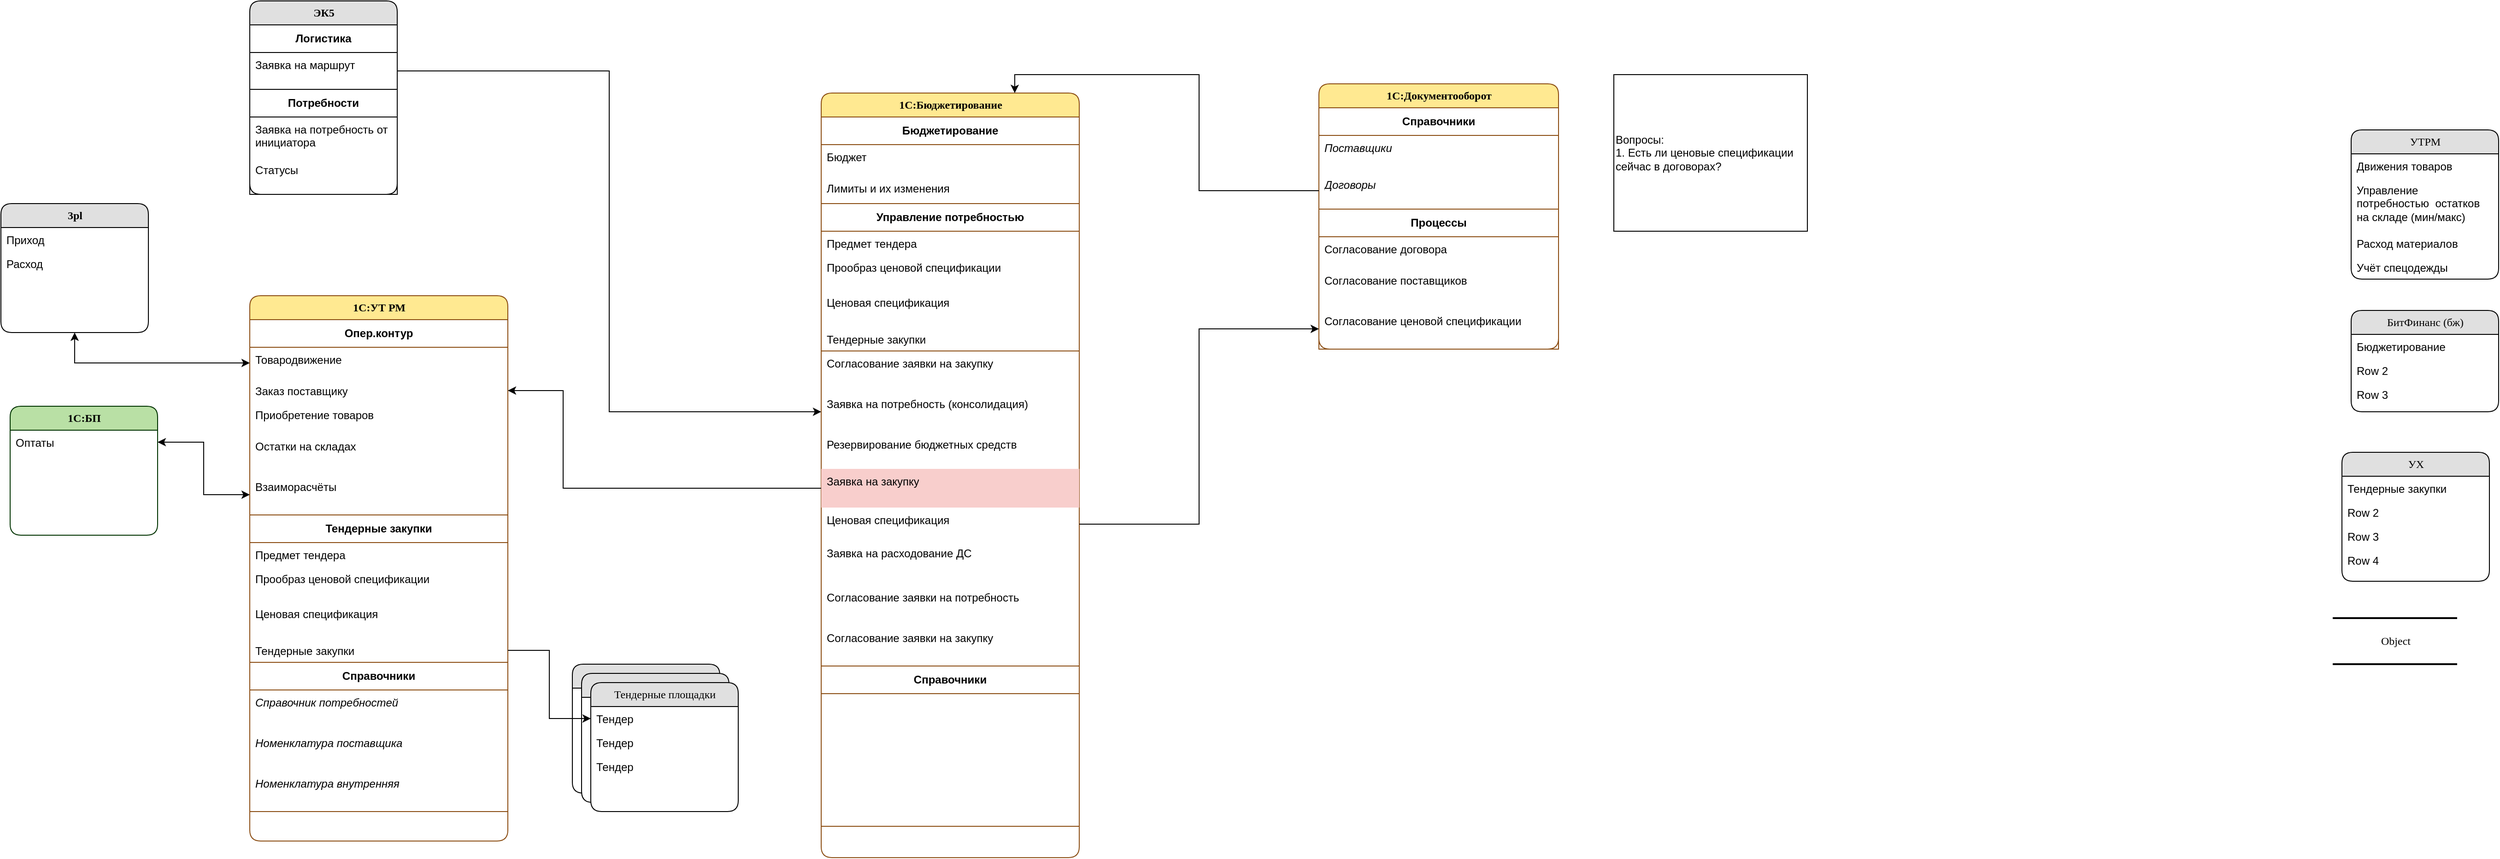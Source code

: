 <mxfile version="22.1.11" type="github">
  <diagram name="Page-1" id="5d7acffa-a066-3a61-03fe-96351882024d">
    <mxGraphModel dx="3193" dy="1829" grid="1" gridSize="10" guides="1" tooltips="1" connect="1" arrows="1" fold="1" page="1" pageScale="1" pageWidth="1100" pageHeight="850" background="#ffffff" math="0" shadow="0">
      <root>
        <mxCell id="0" />
        <mxCell id="1" parent="0" />
        <mxCell id="2debaab0fafb2da2-10" value="Object" style="html=1;rounded=0;shadow=0;comic=0;labelBackgroundColor=none;strokeWidth=2;fontFamily=Verdana;fontSize=12;align=center;shape=mxgraph.ios7ui.horLines;" parent="1" vertex="1">
          <mxGeometry x="2230" y="600" width="135" height="50" as="geometry" />
        </mxCell>
        <mxCell id="21ea969265ad0168-6" value="УТРМ" style="swimlane;html=1;fontStyle=0;childLayout=stackLayout;horizontal=1;startSize=26;fillColor=#e0e0e0;horizontalStack=0;resizeParent=1;resizeLast=0;collapsible=1;marginBottom=0;swimlaneFillColor=#ffffff;align=center;rounded=1;shadow=0;comic=0;labelBackgroundColor=none;strokeWidth=1;fontFamily=Verdana;fontSize=12" parent="1" vertex="1">
          <mxGeometry x="2250" y="70" width="160" height="162" as="geometry" />
        </mxCell>
        <mxCell id="21ea969265ad0168-7" value="Движения товаров" style="text;html=1;strokeColor=none;fillColor=none;spacingLeft=4;spacingRight=4;whiteSpace=wrap;overflow=hidden;rotatable=0;points=[[0,0.5],[1,0.5]];portConstraint=eastwest;" parent="21ea969265ad0168-6" vertex="1">
          <mxGeometry y="26" width="160" height="26" as="geometry" />
        </mxCell>
        <mxCell id="21ea969265ad0168-8" value="Управление потребностью&amp;nbsp; остатков на складе (мин/макс)" style="text;html=1;strokeColor=none;fillColor=none;spacingLeft=4;spacingRight=4;whiteSpace=wrap;overflow=hidden;rotatable=0;points=[[0,0.5],[1,0.5]];portConstraint=eastwest;" parent="21ea969265ad0168-6" vertex="1">
          <mxGeometry y="52" width="160" height="58" as="geometry" />
        </mxCell>
        <mxCell id="21ea969265ad0168-9" value="Расход материалов" style="text;html=1;strokeColor=none;fillColor=none;spacingLeft=4;spacingRight=4;whiteSpace=wrap;overflow=hidden;rotatable=0;points=[[0,0.5],[1,0.5]];portConstraint=eastwest;" parent="21ea969265ad0168-6" vertex="1">
          <mxGeometry y="110" width="160" height="26" as="geometry" />
        </mxCell>
        <mxCell id="-Be9Nho__Xy84-P588cp-5" value="Учёт спецодежды" style="text;html=1;strokeColor=none;fillColor=none;spacingLeft=4;spacingRight=4;whiteSpace=wrap;overflow=hidden;rotatable=0;points=[[0,0.5],[1,0.5]];portConstraint=eastwest;" vertex="1" parent="21ea969265ad0168-6">
          <mxGeometry y="136" width="160" height="26" as="geometry" />
        </mxCell>
        <mxCell id="21ea969265ad0168-14" value="БитФинанс (бж)" style="swimlane;html=1;fontStyle=0;childLayout=stackLayout;horizontal=1;startSize=26;fillColor=#e0e0e0;horizontalStack=0;resizeParent=1;resizeLast=0;collapsible=1;marginBottom=0;swimlaneFillColor=#ffffff;align=center;rounded=1;shadow=0;comic=0;labelBackgroundColor=none;strokeWidth=1;fontFamily=Verdana;fontSize=12" parent="1" vertex="1">
          <mxGeometry x="2250" y="266" width="160" height="110" as="geometry" />
        </mxCell>
        <mxCell id="21ea969265ad0168-15" value="Бюджетирование" style="text;html=1;strokeColor=none;fillColor=none;spacingLeft=4;spacingRight=4;whiteSpace=wrap;overflow=hidden;rotatable=0;points=[[0,0.5],[1,0.5]];portConstraint=eastwest;" parent="21ea969265ad0168-14" vertex="1">
          <mxGeometry y="26" width="160" height="26" as="geometry" />
        </mxCell>
        <mxCell id="21ea969265ad0168-16" value="Row 2" style="text;html=1;strokeColor=none;fillColor=none;spacingLeft=4;spacingRight=4;whiteSpace=wrap;overflow=hidden;rotatable=0;points=[[0,0.5],[1,0.5]];portConstraint=eastwest;" parent="21ea969265ad0168-14" vertex="1">
          <mxGeometry y="52" width="160" height="26" as="geometry" />
        </mxCell>
        <mxCell id="21ea969265ad0168-17" value="Row 3" style="text;html=1;strokeColor=none;fillColor=none;spacingLeft=4;spacingRight=4;whiteSpace=wrap;overflow=hidden;rotatable=0;points=[[0,0.5],[1,0.5]];portConstraint=eastwest;" parent="21ea969265ad0168-14" vertex="1">
          <mxGeometry y="78" width="160" height="26" as="geometry" />
        </mxCell>
        <mxCell id="21ea969265ad0168-18" value="УХ" style="swimlane;html=1;fontStyle=0;childLayout=stackLayout;horizontal=1;startSize=26;fillColor=#e0e0e0;horizontalStack=0;resizeParent=1;resizeLast=0;collapsible=1;marginBottom=0;swimlaneFillColor=#ffffff;align=center;rounded=1;shadow=0;comic=0;labelBackgroundColor=none;strokeWidth=1;fontFamily=Verdana;fontSize=12" parent="1" vertex="1">
          <mxGeometry x="2240" y="420" width="160" height="140" as="geometry" />
        </mxCell>
        <mxCell id="21ea969265ad0168-19" value="Тендерные закупки" style="text;html=1;strokeColor=none;fillColor=none;spacingLeft=4;spacingRight=4;whiteSpace=wrap;overflow=hidden;rotatable=0;points=[[0,0.5],[1,0.5]];portConstraint=eastwest;" parent="21ea969265ad0168-18" vertex="1">
          <mxGeometry y="26" width="160" height="26" as="geometry" />
        </mxCell>
        <mxCell id="21ea969265ad0168-20" value="Row 2" style="text;html=1;strokeColor=none;fillColor=none;spacingLeft=4;spacingRight=4;whiteSpace=wrap;overflow=hidden;rotatable=0;points=[[0,0.5],[1,0.5]];portConstraint=eastwest;" parent="21ea969265ad0168-18" vertex="1">
          <mxGeometry y="52" width="160" height="26" as="geometry" />
        </mxCell>
        <mxCell id="21ea969265ad0168-51" value="Row 3" style="text;html=1;strokeColor=none;fillColor=none;spacingLeft=4;spacingRight=4;whiteSpace=wrap;overflow=hidden;rotatable=0;points=[[0,0.5],[1,0.5]];portConstraint=eastwest;" parent="21ea969265ad0168-18" vertex="1">
          <mxGeometry y="78" width="160" height="26" as="geometry" />
        </mxCell>
        <mxCell id="21ea969265ad0168-21" value="Row 4" style="text;html=1;strokeColor=none;fillColor=none;spacingLeft=4;spacingRight=4;whiteSpace=wrap;overflow=hidden;rotatable=0;points=[[0,0.5],[1,0.5]];portConstraint=eastwest;" parent="21ea969265ad0168-18" vertex="1">
          <mxGeometry y="104" width="160" height="26" as="geometry" />
        </mxCell>
        <mxCell id="-Be9Nho__Xy84-P588cp-6" value="1С:УТ РМ" style="swimlane;html=1;fontStyle=1;childLayout=stackLayout;horizontal=1;startSize=26;fillColor=#FFE991;horizontalStack=0;resizeParent=1;resizeLast=0;collapsible=1;marginBottom=0;swimlaneFillColor=#ffffff;align=center;rounded=1;shadow=0;comic=0;labelBackgroundColor=none;strokeWidth=1;fontFamily=Verdana;fontSize=12;strokeColor=#8B4D13;" vertex="1" parent="1">
          <mxGeometry x="-30" y="250" width="280" height="592" as="geometry" />
        </mxCell>
        <mxCell id="-Be9Nho__Xy84-P588cp-121" value="Опер.контур" style="swimlane;fontStyle=1;childLayout=stackLayout;horizontal=1;startSize=30;horizontalStack=0;resizeParent=1;resizeParentMax=0;resizeLast=0;collapsible=1;marginBottom=0;whiteSpace=wrap;html=1;strokeColor=#8B4D13;" vertex="1" parent="-Be9Nho__Xy84-P588cp-6">
          <mxGeometry y="26" width="280" height="212" as="geometry" />
        </mxCell>
        <mxCell id="-Be9Nho__Xy84-P588cp-94" value="Товародвижение" style="text;html=1;strokeColor=none;fillColor=none;spacingLeft=4;spacingRight=4;whiteSpace=wrap;overflow=hidden;rotatable=0;points=[[0,0.5],[1,0.5]];portConstraint=eastwest;" vertex="1" parent="-Be9Nho__Xy84-P588cp-121">
          <mxGeometry y="30" width="280" height="34" as="geometry" />
        </mxCell>
        <mxCell id="-Be9Nho__Xy84-P588cp-7" value="Заказ поставщику" style="text;html=1;strokeColor=none;fillColor=none;spacingLeft=4;spacingRight=4;whiteSpace=wrap;overflow=hidden;rotatable=0;points=[[0,0.5],[1,0.5]];portConstraint=eastwest;" vertex="1" parent="-Be9Nho__Xy84-P588cp-121">
          <mxGeometry y="64" width="280" height="26" as="geometry" />
        </mxCell>
        <mxCell id="-Be9Nho__Xy84-P588cp-9" value="Приобретение товаров" style="text;html=1;strokeColor=none;fillColor=none;spacingLeft=4;spacingRight=4;whiteSpace=wrap;overflow=hidden;rotatable=0;points=[[0,0.5],[1,0.5]];portConstraint=eastwest;" vertex="1" parent="-Be9Nho__Xy84-P588cp-121">
          <mxGeometry y="90" width="280" height="34" as="geometry" />
        </mxCell>
        <mxCell id="-Be9Nho__Xy84-P588cp-50" value="Остатки на складах" style="text;html=1;strokeColor=none;fillColor=none;spacingLeft=4;spacingRight=4;whiteSpace=wrap;overflow=hidden;rotatable=0;points=[[0,0.5],[1,0.5]];portConstraint=eastwest;" vertex="1" parent="-Be9Nho__Xy84-P588cp-121">
          <mxGeometry y="124" width="280" height="44" as="geometry" />
        </mxCell>
        <mxCell id="-Be9Nho__Xy84-P588cp-92" value="Взаиморасчёты" style="text;html=1;strokeColor=none;fillColor=none;spacingLeft=4;spacingRight=4;whiteSpace=wrap;overflow=hidden;rotatable=0;points=[[0,0.5],[1,0.5]];portConstraint=eastwest;" vertex="1" parent="-Be9Nho__Xy84-P588cp-121">
          <mxGeometry y="168" width="280" height="44" as="geometry" />
        </mxCell>
        <mxCell id="-Be9Nho__Xy84-P588cp-15" value="Тендерные закупки" style="swimlane;fontStyle=1;childLayout=stackLayout;horizontal=1;startSize=30;horizontalStack=0;resizeParent=1;resizeParentMax=0;resizeLast=0;collapsible=1;marginBottom=0;whiteSpace=wrap;html=1;strokeColor=#8B4D13;" vertex="1" parent="-Be9Nho__Xy84-P588cp-6">
          <mxGeometry y="238" width="280" height="160" as="geometry" />
        </mxCell>
        <mxCell id="-Be9Nho__Xy84-P588cp-19" value="Предмет тендера" style="text;html=1;strokeColor=none;fillColor=none;spacingLeft=4;spacingRight=4;whiteSpace=wrap;overflow=hidden;rotatable=0;points=[[0,0.5],[1,0.5]];portConstraint=eastwest;" vertex="1" parent="-Be9Nho__Xy84-P588cp-15">
          <mxGeometry y="30" width="280" height="26" as="geometry" />
        </mxCell>
        <mxCell id="-Be9Nho__Xy84-P588cp-17" value="Прообраз ценовой спецификации" style="text;html=1;strokeColor=none;fillColor=none;spacingLeft=4;spacingRight=4;whiteSpace=wrap;overflow=hidden;rotatable=0;points=[[0,0.5],[1,0.5]];portConstraint=eastwest;" vertex="1" parent="-Be9Nho__Xy84-P588cp-15">
          <mxGeometry y="56" width="280" height="38" as="geometry" />
        </mxCell>
        <mxCell id="-Be9Nho__Xy84-P588cp-87" value="Ценовая спецификация" style="text;html=1;strokeColor=none;fillColor=none;spacingLeft=4;spacingRight=4;whiteSpace=wrap;overflow=hidden;rotatable=0;points=[[0,0.5],[1,0.5]];portConstraint=eastwest;" vertex="1" parent="-Be9Nho__Xy84-P588cp-15">
          <mxGeometry y="94" width="280" height="40" as="geometry" />
        </mxCell>
        <mxCell id="-Be9Nho__Xy84-P588cp-16" value="Тендерные закупки" style="text;html=1;strokeColor=none;fillColor=none;spacingLeft=4;spacingRight=4;whiteSpace=wrap;overflow=hidden;rotatable=0;points=[[0,0.5],[1,0.5]];portConstraint=eastwest;" vertex="1" parent="-Be9Nho__Xy84-P588cp-15">
          <mxGeometry y="134" width="280" height="26" as="geometry" />
        </mxCell>
        <mxCell id="-Be9Nho__Xy84-P588cp-126" value="Справочники" style="swimlane;fontStyle=1;childLayout=stackLayout;horizontal=1;startSize=30;horizontalStack=0;resizeParent=1;resizeParentMax=0;resizeLast=0;collapsible=1;marginBottom=0;whiteSpace=wrap;html=1;strokeColor=#8B4D13;" vertex="1" parent="-Be9Nho__Xy84-P588cp-6">
          <mxGeometry y="398" width="280" height="162" as="geometry" />
        </mxCell>
        <mxCell id="-Be9Nho__Xy84-P588cp-64" value="Справочник потребностей" style="text;html=1;strokeColor=none;fillColor=none;spacingLeft=4;spacingRight=4;whiteSpace=wrap;overflow=hidden;rotatable=0;points=[[0,0.5],[1,0.5]];portConstraint=eastwest;fontStyle=2" vertex="1" parent="-Be9Nho__Xy84-P588cp-126">
          <mxGeometry y="30" width="280" height="44" as="geometry" />
        </mxCell>
        <mxCell id="-Be9Nho__Xy84-P588cp-20" value="Номенклатура поставщика" style="text;html=1;strokeColor=none;fillColor=none;spacingLeft=4;spacingRight=4;whiteSpace=wrap;overflow=hidden;rotatable=0;points=[[0,0.5],[1,0.5]];portConstraint=eastwest;fontStyle=2" vertex="1" parent="-Be9Nho__Xy84-P588cp-126">
          <mxGeometry y="74" width="280" height="44" as="geometry" />
        </mxCell>
        <mxCell id="-Be9Nho__Xy84-P588cp-57" value="Номенклатура внутренняя" style="text;html=1;strokeColor=none;fillColor=none;spacingLeft=4;spacingRight=4;whiteSpace=wrap;overflow=hidden;rotatable=0;points=[[0,0.5],[1,0.5]];portConstraint=eastwest;fontStyle=2" vertex="1" parent="-Be9Nho__Xy84-P588cp-126">
          <mxGeometry y="118" width="280" height="44" as="geometry" />
        </mxCell>
        <mxCell id="-Be9Nho__Xy84-P588cp-11" value="1С:Бюджетирование" style="swimlane;html=1;fontStyle=1;childLayout=stackLayout;horizontal=1;startSize=26;fillColor=#FFE991;horizontalStack=0;resizeParent=1;resizeLast=0;collapsible=1;marginBottom=0;swimlaneFillColor=#ffffff;align=center;rounded=1;shadow=0;comic=0;labelBackgroundColor=none;strokeWidth=1;fontFamily=Verdana;fontSize=12;strokeColor=#8B4D13;" vertex="1" parent="1">
          <mxGeometry x="590" y="30" width="280" height="830" as="geometry" />
        </mxCell>
        <mxCell id="-Be9Nho__Xy84-P588cp-101" value="Бюджетирование" style="swimlane;fontStyle=1;childLayout=stackLayout;horizontal=1;startSize=30;horizontalStack=0;resizeParent=1;resizeParentMax=0;resizeLast=0;collapsible=1;marginBottom=0;whiteSpace=wrap;html=1;strokeColor=#8B4D13;" vertex="1" parent="-Be9Nho__Xy84-P588cp-11">
          <mxGeometry y="26" width="280" height="94" as="geometry" />
        </mxCell>
        <mxCell id="-Be9Nho__Xy84-P588cp-106" value="Бюджет" style="text;html=1;strokeColor=none;fillColor=none;spacingLeft=4;spacingRight=4;whiteSpace=wrap;overflow=hidden;rotatable=0;points=[[0,0.5],[1,0.5]];portConstraint=eastwest;" vertex="1" parent="-Be9Nho__Xy84-P588cp-101">
          <mxGeometry y="30" width="280" height="34" as="geometry" />
        </mxCell>
        <mxCell id="-Be9Nho__Xy84-P588cp-107" value="Лимиты и их изменения" style="text;html=1;strokeColor=none;fillColor=none;spacingLeft=4;spacingRight=4;whiteSpace=wrap;overflow=hidden;rotatable=0;points=[[0,0.5],[1,0.5]];portConstraint=eastwest;" vertex="1" parent="-Be9Nho__Xy84-P588cp-101">
          <mxGeometry y="64" width="280" height="30" as="geometry" />
        </mxCell>
        <mxCell id="-Be9Nho__Xy84-P588cp-112" value="Управление потребностью" style="swimlane;fontStyle=1;childLayout=stackLayout;horizontal=1;startSize=30;horizontalStack=0;resizeParent=1;resizeParentMax=0;resizeLast=0;collapsible=1;marginBottom=0;whiteSpace=wrap;html=1;strokeColor=#8B4D13;" vertex="1" parent="-Be9Nho__Xy84-P588cp-11">
          <mxGeometry y="120" width="280" height="160" as="geometry" />
        </mxCell>
        <mxCell id="-Be9Nho__Xy84-P588cp-113" value="Предмет тендера" style="text;html=1;strokeColor=none;fillColor=none;spacingLeft=4;spacingRight=4;whiteSpace=wrap;overflow=hidden;rotatable=0;points=[[0,0.5],[1,0.5]];portConstraint=eastwest;" vertex="1" parent="-Be9Nho__Xy84-P588cp-112">
          <mxGeometry y="30" width="280" height="26" as="geometry" />
        </mxCell>
        <mxCell id="-Be9Nho__Xy84-P588cp-114" value="Прообраз ценовой спецификации" style="text;html=1;strokeColor=none;fillColor=none;spacingLeft=4;spacingRight=4;whiteSpace=wrap;overflow=hidden;rotatable=0;points=[[0,0.5],[1,0.5]];portConstraint=eastwest;" vertex="1" parent="-Be9Nho__Xy84-P588cp-112">
          <mxGeometry y="56" width="280" height="38" as="geometry" />
        </mxCell>
        <mxCell id="-Be9Nho__Xy84-P588cp-115" value="Ценовая спецификация" style="text;html=1;strokeColor=none;fillColor=none;spacingLeft=4;spacingRight=4;whiteSpace=wrap;overflow=hidden;rotatable=0;points=[[0,0.5],[1,0.5]];portConstraint=eastwest;" vertex="1" parent="-Be9Nho__Xy84-P588cp-112">
          <mxGeometry y="94" width="280" height="40" as="geometry" />
        </mxCell>
        <mxCell id="-Be9Nho__Xy84-P588cp-116" value="Тендерные закупки" style="text;html=1;strokeColor=none;fillColor=none;spacingLeft=4;spacingRight=4;whiteSpace=wrap;overflow=hidden;rotatable=0;points=[[0,0.5],[1,0.5]];portConstraint=eastwest;" vertex="1" parent="-Be9Nho__Xy84-P588cp-112">
          <mxGeometry y="134" width="280" height="26" as="geometry" />
        </mxCell>
        <mxCell id="-Be9Nho__Xy84-P588cp-117" value="Согласование заявки на закупку" style="text;html=1;strokeColor=none;fillColor=none;spacingLeft=4;spacingRight=4;whiteSpace=wrap;overflow=hidden;rotatable=0;points=[[0,0.5],[1,0.5]];portConstraint=eastwest;" vertex="1" parent="-Be9Nho__Xy84-P588cp-11">
          <mxGeometry y="280" width="280" height="44" as="geometry" />
        </mxCell>
        <mxCell id="-Be9Nho__Xy84-P588cp-12" value="Заявка на потребность (консолидация)" style="text;html=1;strokeColor=none;fillColor=none;spacingLeft=4;spacingRight=4;whiteSpace=wrap;overflow=hidden;rotatable=0;points=[[0,0.5],[1,0.5]];portConstraint=eastwest;" vertex="1" parent="-Be9Nho__Xy84-P588cp-11">
          <mxGeometry y="324" width="280" height="44" as="geometry" />
        </mxCell>
        <mxCell id="-Be9Nho__Xy84-P588cp-14" value="Резервирование бюджетных средств" style="text;html=1;strokeColor=none;fillColor=none;spacingLeft=4;spacingRight=4;whiteSpace=wrap;overflow=hidden;rotatable=0;points=[[0,0.5],[1,0.5]];portConstraint=eastwest;" vertex="1" parent="-Be9Nho__Xy84-P588cp-11">
          <mxGeometry y="368" width="280" height="40" as="geometry" />
        </mxCell>
        <mxCell id="-Be9Nho__Xy84-P588cp-51" value="Заявка на закупку" style="text;html=1;strokeColor=none;fillColor=#F8CECC;spacingLeft=4;spacingRight=4;whiteSpace=wrap;overflow=hidden;rotatable=0;points=[[0,0.5],[1,0.5]];portConstraint=eastwest;" vertex="1" parent="-Be9Nho__Xy84-P588cp-11">
          <mxGeometry y="408" width="280" height="42" as="geometry" />
        </mxCell>
        <mxCell id="-Be9Nho__Xy84-P588cp-46" value="Ценовая спецификация" style="text;html=1;strokeColor=none;fillColor=none;spacingLeft=4;spacingRight=4;whiteSpace=wrap;overflow=hidden;rotatable=0;points=[[0,0.5],[1,0.5]];portConstraint=eastwest;" vertex="1" parent="-Be9Nho__Xy84-P588cp-11">
          <mxGeometry y="450" width="280" height="36" as="geometry" />
        </mxCell>
        <mxCell id="-Be9Nho__Xy84-P588cp-13" value="Заявка на расходование ДС" style="text;html=1;strokeColor=none;fillColor=none;spacingLeft=4;spacingRight=4;whiteSpace=wrap;overflow=hidden;rotatable=0;points=[[0,0.5],[1,0.5]];portConstraint=eastwest;" vertex="1" parent="-Be9Nho__Xy84-P588cp-11">
          <mxGeometry y="486" width="280" height="48" as="geometry" />
        </mxCell>
        <mxCell id="-Be9Nho__Xy84-P588cp-66" value="Согласование заявки на потребность" style="text;html=1;strokeColor=none;fillColor=none;spacingLeft=4;spacingRight=4;whiteSpace=wrap;overflow=hidden;rotatable=0;points=[[0,0.5],[1,0.5]];portConstraint=eastwest;" vertex="1" parent="-Be9Nho__Xy84-P588cp-11">
          <mxGeometry y="534" width="280" height="44" as="geometry" />
        </mxCell>
        <mxCell id="-Be9Nho__Xy84-P588cp-67" value="Согласование заявки на закупку" style="text;html=1;strokeColor=none;fillColor=none;spacingLeft=4;spacingRight=4;whiteSpace=wrap;overflow=hidden;rotatable=0;points=[[0,0.5],[1,0.5]];portConstraint=eastwest;" vertex="1" parent="-Be9Nho__Xy84-P588cp-11">
          <mxGeometry y="578" width="280" height="44" as="geometry" />
        </mxCell>
        <mxCell id="-Be9Nho__Xy84-P588cp-132" value="Справочники" style="swimlane;fontStyle=1;childLayout=stackLayout;horizontal=1;startSize=30;horizontalStack=0;resizeParent=1;resizeParentMax=0;resizeLast=0;collapsible=1;marginBottom=0;whiteSpace=wrap;html=1;strokeColor=#8B4D13;" vertex="1" parent="-Be9Nho__Xy84-P588cp-11">
          <mxGeometry y="622" width="280" height="174" as="geometry" />
        </mxCell>
        <mxCell id="-Be9Nho__Xy84-P588cp-21" value="ЭК5" style="swimlane;html=1;fontStyle=1;childLayout=stackLayout;horizontal=1;startSize=26;fillColor=#e0e0e0;horizontalStack=0;resizeParent=1;resizeLast=0;collapsible=1;marginBottom=0;swimlaneFillColor=#ffffff;align=center;rounded=1;shadow=0;comic=0;labelBackgroundColor=none;strokeWidth=1;fontFamily=Verdana;fontSize=12" vertex="1" parent="1">
          <mxGeometry x="-30" y="-70" width="160" height="210" as="geometry" />
        </mxCell>
        <mxCell id="-Be9Nho__Xy84-P588cp-150" value="Логистика" style="swimlane;fontStyle=1;childLayout=stackLayout;horizontal=1;startSize=30;horizontalStack=0;resizeParent=1;resizeParentMax=0;resizeLast=0;collapsible=1;marginBottom=0;whiteSpace=wrap;html=1;" vertex="1" parent="-Be9Nho__Xy84-P588cp-21">
          <mxGeometry y="26" width="160" height="70" as="geometry" />
        </mxCell>
        <mxCell id="-Be9Nho__Xy84-P588cp-110" value="Заявка на маршрут" style="text;html=1;strokeColor=none;fillColor=none;spacingLeft=4;spacingRight=4;whiteSpace=wrap;overflow=hidden;rotatable=0;points=[[0,0.5],[1,0.5]];portConstraint=eastwest;" vertex="1" parent="-Be9Nho__Xy84-P588cp-150">
          <mxGeometry y="30" width="160" height="40" as="geometry" />
        </mxCell>
        <mxCell id="-Be9Nho__Xy84-P588cp-146" value="Потребности" style="swimlane;fontStyle=1;childLayout=stackLayout;horizontal=1;startSize=30;horizontalStack=0;resizeParent=1;resizeParentMax=0;resizeLast=0;collapsible=1;marginBottom=0;whiteSpace=wrap;html=1;" vertex="1" parent="-Be9Nho__Xy84-P588cp-21">
          <mxGeometry y="96" width="160" height="114" as="geometry">
            <mxRectangle y="96" width="160" height="30" as="alternateBounds" />
          </mxGeometry>
        </mxCell>
        <mxCell id="-Be9Nho__Xy84-P588cp-22" value="Заявка на потребность от инициатора" style="text;html=1;strokeColor=none;fillColor=none;spacingLeft=4;spacingRight=4;whiteSpace=wrap;overflow=hidden;rotatable=0;points=[[0,0.5],[1,0.5]];portConstraint=eastwest;" vertex="1" parent="-Be9Nho__Xy84-P588cp-146">
          <mxGeometry y="30" width="160" height="44" as="geometry" />
        </mxCell>
        <mxCell id="-Be9Nho__Xy84-P588cp-99" value="Статусы" style="text;html=1;strokeColor=none;fillColor=none;spacingLeft=4;spacingRight=4;whiteSpace=wrap;overflow=hidden;rotatable=0;points=[[0,0.5],[1,0.5]];portConstraint=eastwest;" vertex="1" parent="-Be9Nho__Xy84-P588cp-146">
          <mxGeometry y="74" width="160" height="40" as="geometry" />
        </mxCell>
        <mxCell id="-Be9Nho__Xy84-P588cp-37" value="1С:БП" style="swimlane;html=1;fontStyle=1;childLayout=stackLayout;horizontal=1;startSize=26;fillColor=#B9E0A5;horizontalStack=0;resizeParent=1;resizeLast=0;collapsible=1;marginBottom=0;swimlaneFillColor=#ffffff;align=center;rounded=1;shadow=0;comic=0;labelBackgroundColor=none;strokeWidth=1;fontFamily=Verdana;fontSize=12;strokeColor=#003300;" vertex="1" parent="1">
          <mxGeometry x="-290" y="370" width="160" height="140" as="geometry" />
        </mxCell>
        <mxCell id="-Be9Nho__Xy84-P588cp-41" value="Оптаты" style="text;html=1;strokeColor=none;fillColor=none;spacingLeft=4;spacingRight=4;whiteSpace=wrap;overflow=hidden;rotatable=0;points=[[0,0.5],[1,0.5]];portConstraint=eastwest;" vertex="1" parent="-Be9Nho__Xy84-P588cp-37">
          <mxGeometry y="26" width="160" height="26" as="geometry" />
        </mxCell>
        <mxCell id="-Be9Nho__Xy84-P588cp-45" value="3pl" style="swimlane;html=1;fontStyle=1;childLayout=stackLayout;horizontal=1;startSize=26;fillColor=#e0e0e0;horizontalStack=0;resizeParent=1;resizeLast=0;collapsible=1;marginBottom=0;swimlaneFillColor=#ffffff;align=center;rounded=1;shadow=0;comic=0;labelBackgroundColor=none;strokeWidth=1;fontFamily=Verdana;fontSize=12" vertex="1" parent="1">
          <mxGeometry x="-300" y="150" width="160" height="140" as="geometry" />
        </mxCell>
        <mxCell id="-Be9Nho__Xy84-P588cp-47" value="Приход" style="text;html=1;strokeColor=none;fillColor=none;spacingLeft=4;spacingRight=4;whiteSpace=wrap;overflow=hidden;rotatable=0;points=[[0,0.5],[1,0.5]];portConstraint=eastwest;" vertex="1" parent="-Be9Nho__Xy84-P588cp-45">
          <mxGeometry y="26" width="160" height="26" as="geometry" />
        </mxCell>
        <mxCell id="-Be9Nho__Xy84-P588cp-48" value="Расход" style="text;html=1;strokeColor=none;fillColor=none;spacingLeft=4;spacingRight=4;whiteSpace=wrap;overflow=hidden;rotatable=0;points=[[0,0.5],[1,0.5]];portConstraint=eastwest;" vertex="1" parent="-Be9Nho__Xy84-P588cp-45">
          <mxGeometry y="52" width="160" height="26" as="geometry" />
        </mxCell>
        <mxCell id="-Be9Nho__Xy84-P588cp-68" value="1С:Документооборот" style="swimlane;html=1;fontStyle=1;childLayout=stackLayout;horizontal=1;startSize=26;fillColor=#FFE991;horizontalStack=0;resizeParent=1;resizeLast=0;collapsible=1;marginBottom=0;swimlaneFillColor=#ffffff;align=center;rounded=1;shadow=0;comic=0;labelBackgroundColor=none;strokeWidth=1;fontFamily=Verdana;fontSize=12;strokeColor=#8B4D13;" vertex="1" parent="1">
          <mxGeometry x="1130" y="20" width="260" height="288" as="geometry" />
        </mxCell>
        <mxCell id="-Be9Nho__Xy84-P588cp-138" value="Справочники" style="swimlane;fontStyle=1;childLayout=stackLayout;horizontal=1;startSize=30;horizontalStack=0;resizeParent=1;resizeParentMax=0;resizeLast=0;collapsible=1;marginBottom=0;whiteSpace=wrap;html=1;strokeColor=#8B4D13;" vertex="1" parent="-Be9Nho__Xy84-P588cp-68">
          <mxGeometry y="26" width="260" height="110" as="geometry" />
        </mxCell>
        <mxCell id="-Be9Nho__Xy84-P588cp-18" value="Поставщики" style="text;html=1;strokeColor=none;fillColor=none;spacingLeft=4;spacingRight=4;whiteSpace=wrap;overflow=hidden;rotatable=0;points=[[0,0.5],[1,0.5]];portConstraint=eastwest;fontStyle=2" vertex="1" parent="-Be9Nho__Xy84-P588cp-138">
          <mxGeometry y="30" width="260" height="40" as="geometry" />
        </mxCell>
        <mxCell id="-Be9Nho__Xy84-P588cp-72" value="Договоры" style="text;html=1;strokeColor=none;fillColor=none;spacingLeft=4;spacingRight=4;whiteSpace=wrap;overflow=hidden;rotatable=0;points=[[0,0.5],[1,0.5]];portConstraint=eastwest;fontStyle=2" vertex="1" parent="-Be9Nho__Xy84-P588cp-138">
          <mxGeometry y="70" width="260" height="40" as="geometry" />
        </mxCell>
        <mxCell id="-Be9Nho__Xy84-P588cp-142" value="Процессы" style="swimlane;fontStyle=1;childLayout=stackLayout;horizontal=1;startSize=30;horizontalStack=0;resizeParent=1;resizeParentMax=0;resizeLast=0;collapsible=1;marginBottom=0;whiteSpace=wrap;html=1;strokeColor=#8B4D13;" vertex="1" parent="-Be9Nho__Xy84-P588cp-68">
          <mxGeometry y="136" width="260" height="152" as="geometry" />
        </mxCell>
        <mxCell id="-Be9Nho__Xy84-P588cp-69" value="Согласование договора" style="text;html=1;strokeColor=none;fillColor=none;spacingLeft=4;spacingRight=4;whiteSpace=wrap;overflow=hidden;rotatable=0;points=[[0,0.5],[1,0.5]];portConstraint=eastwest;" vertex="1" parent="-Be9Nho__Xy84-P588cp-142">
          <mxGeometry y="30" width="260" height="34" as="geometry" />
        </mxCell>
        <mxCell id="-Be9Nho__Xy84-P588cp-86" value="Согласование поставщиков" style="text;html=1;strokeColor=none;fillColor=none;spacingLeft=4;spacingRight=4;whiteSpace=wrap;overflow=hidden;rotatable=0;points=[[0,0.5],[1,0.5]];portConstraint=eastwest;fontStyle=0" vertex="1" parent="-Be9Nho__Xy84-P588cp-142">
          <mxGeometry y="64" width="260" height="44" as="geometry" />
        </mxCell>
        <mxCell id="-Be9Nho__Xy84-P588cp-70" value="Согласование ценовой спецификации" style="text;html=1;strokeColor=none;fillColor=none;spacingLeft=4;spacingRight=4;whiteSpace=wrap;overflow=hidden;rotatable=0;points=[[0,0.5],[1,0.5]];portConstraint=eastwest;" vertex="1" parent="-Be9Nho__Xy84-P588cp-142">
          <mxGeometry y="108" width="260" height="44" as="geometry" />
        </mxCell>
        <mxCell id="-Be9Nho__Xy84-P588cp-71" style="edgeStyle=orthogonalEdgeStyle;rounded=0;orthogonalLoop=1;jettySize=auto;html=1;" edge="1" parent="1" source="-Be9Nho__Xy84-P588cp-46" target="-Be9Nho__Xy84-P588cp-70">
          <mxGeometry relative="1" as="geometry" />
        </mxCell>
        <mxCell id="-Be9Nho__Xy84-P588cp-73" style="edgeStyle=orthogonalEdgeStyle;rounded=0;orthogonalLoop=1;jettySize=auto;html=1;" edge="1" parent="1" source="-Be9Nho__Xy84-P588cp-51" target="-Be9Nho__Xy84-P588cp-7">
          <mxGeometry relative="1" as="geometry">
            <Array as="points">
              <mxPoint x="310" y="459" />
              <mxPoint x="310" y="353" />
            </Array>
          </mxGeometry>
        </mxCell>
        <mxCell id="-Be9Nho__Xy84-P588cp-74" value="Вопросы:&lt;br&gt;1. Есть ли ценовые спецификации сейчас в договорах?" style="rounded=0;whiteSpace=wrap;html=1;align=left;" vertex="1" parent="1">
          <mxGeometry x="1450" y="10" width="210" height="170" as="geometry" />
        </mxCell>
        <mxCell id="-Be9Nho__Xy84-P588cp-83" value="" style="group" vertex="1" connectable="0" parent="1">
          <mxGeometry x="320" y="650" width="180" height="160" as="geometry" />
        </mxCell>
        <mxCell id="-Be9Nho__Xy84-P588cp-75" value="" style="swimlane;html=1;fontStyle=0;childLayout=stackLayout;horizontal=1;startSize=26;fillColor=#e0e0e0;horizontalStack=0;resizeParent=1;resizeLast=0;collapsible=1;marginBottom=0;swimlaneFillColor=#ffffff;align=center;rounded=1;shadow=0;comic=0;labelBackgroundColor=none;strokeWidth=1;fontFamily=Verdana;fontSize=12" vertex="1" parent="-Be9Nho__Xy84-P588cp-83">
          <mxGeometry width="160" height="140" as="geometry" />
        </mxCell>
        <mxCell id="-Be9Nho__Xy84-P588cp-79" value="" style="swimlane;html=1;fontStyle=0;childLayout=stackLayout;horizontal=1;startSize=26;fillColor=#e0e0e0;horizontalStack=0;resizeParent=1;resizeLast=0;collapsible=1;marginBottom=0;swimlaneFillColor=#ffffff;align=center;rounded=1;shadow=0;comic=0;labelBackgroundColor=none;strokeWidth=1;fontFamily=Verdana;fontSize=12" vertex="1" parent="-Be9Nho__Xy84-P588cp-83">
          <mxGeometry x="10" y="10" width="160" height="140" as="geometry" />
        </mxCell>
        <mxCell id="-Be9Nho__Xy84-P588cp-81" value="Тендерные площадки" style="swimlane;html=1;fontStyle=0;childLayout=stackLayout;horizontal=1;startSize=26;fillColor=#e0e0e0;horizontalStack=0;resizeParent=1;resizeLast=0;collapsible=1;marginBottom=0;swimlaneFillColor=#ffffff;align=center;rounded=1;shadow=0;comic=0;labelBackgroundColor=none;strokeWidth=1;fontFamily=Verdana;fontSize=12" vertex="1" parent="-Be9Nho__Xy84-P588cp-83">
          <mxGeometry x="20" y="20" width="160" height="140" as="geometry" />
        </mxCell>
        <mxCell id="-Be9Nho__Xy84-P588cp-82" value="Тендер" style="text;html=1;strokeColor=none;fillColor=none;spacingLeft=4;spacingRight=4;whiteSpace=wrap;overflow=hidden;rotatable=0;points=[[0,0.5],[1,0.5]];portConstraint=eastwest;" vertex="1" parent="-Be9Nho__Xy84-P588cp-81">
          <mxGeometry y="26" width="160" height="26" as="geometry" />
        </mxCell>
        <mxCell id="-Be9Nho__Xy84-P588cp-88" value="Тендер" style="text;html=1;strokeColor=none;fillColor=none;spacingLeft=4;spacingRight=4;whiteSpace=wrap;overflow=hidden;rotatable=0;points=[[0,0.5],[1,0.5]];portConstraint=eastwest;" vertex="1" parent="-Be9Nho__Xy84-P588cp-81">
          <mxGeometry y="52" width="160" height="26" as="geometry" />
        </mxCell>
        <mxCell id="-Be9Nho__Xy84-P588cp-89" value="Тендер" style="text;html=1;strokeColor=none;fillColor=none;spacingLeft=4;spacingRight=4;whiteSpace=wrap;overflow=hidden;rotatable=0;points=[[0,0.5],[1,0.5]];portConstraint=eastwest;" vertex="1" parent="-Be9Nho__Xy84-P588cp-81">
          <mxGeometry y="78" width="160" height="26" as="geometry" />
        </mxCell>
        <mxCell id="-Be9Nho__Xy84-P588cp-90" style="edgeStyle=orthogonalEdgeStyle;rounded=0;orthogonalLoop=1;jettySize=auto;html=1;entryX=0.75;entryY=0;entryDx=0;entryDy=0;" edge="1" parent="1" source="-Be9Nho__Xy84-P588cp-72" target="-Be9Nho__Xy84-P588cp-11">
          <mxGeometry relative="1" as="geometry" />
        </mxCell>
        <mxCell id="-Be9Nho__Xy84-P588cp-97" style="edgeStyle=orthogonalEdgeStyle;rounded=0;orthogonalLoop=1;jettySize=auto;html=1;endArrow=classic;startArrow=classic;" edge="1" parent="1" source="-Be9Nho__Xy84-P588cp-92" target="-Be9Nho__Xy84-P588cp-41">
          <mxGeometry relative="1" as="geometry" />
        </mxCell>
        <mxCell id="-Be9Nho__Xy84-P588cp-118" style="edgeStyle=orthogonalEdgeStyle;rounded=0;orthogonalLoop=1;jettySize=auto;html=1;endArrow=classic;startArrow=classic;" edge="1" parent="1" source="-Be9Nho__Xy84-P588cp-94" target="-Be9Nho__Xy84-P588cp-45">
          <mxGeometry relative="1" as="geometry">
            <mxPoint x="-40" y="200" as="sourcePoint" />
          </mxGeometry>
        </mxCell>
        <mxCell id="-Be9Nho__Xy84-P588cp-156" style="edgeStyle=orthogonalEdgeStyle;rounded=0;orthogonalLoop=1;jettySize=auto;html=1;" edge="1" parent="1" source="-Be9Nho__Xy84-P588cp-110" target="-Be9Nho__Xy84-P588cp-12">
          <mxGeometry relative="1" as="geometry" />
        </mxCell>
        <mxCell id="-Be9Nho__Xy84-P588cp-157" style="edgeStyle=orthogonalEdgeStyle;rounded=0;orthogonalLoop=1;jettySize=auto;html=1;" edge="1" parent="1" source="-Be9Nho__Xy84-P588cp-16" target="-Be9Nho__Xy84-P588cp-82">
          <mxGeometry relative="1" as="geometry" />
        </mxCell>
      </root>
    </mxGraphModel>
  </diagram>
</mxfile>
